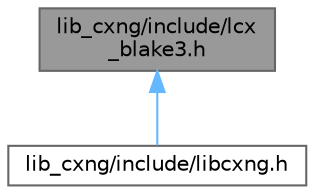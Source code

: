 digraph "lib_cxng/include/lcx_blake3.h"
{
 // LATEX_PDF_SIZE
  bgcolor="transparent";
  edge [fontname=Helvetica,fontsize=10,labelfontname=Helvetica,labelfontsize=10];
  node [fontname=Helvetica,fontsize=10,shape=box,height=0.2,width=0.4];
  Node1 [label="lib_cxng/include/lcx\l_blake3.h",height=0.2,width=0.4,color="gray40", fillcolor="grey60", style="filled", fontcolor="black",tooltip="BLAKE3 hash function."];
  Node1 -> Node2 [dir="back",color="steelblue1",style="solid"];
  Node2 [label="lib_cxng/include/libcxng.h",height=0.2,width=0.4,color="grey40", fillcolor="white", style="filled",URL="$libcxng_8h.html",tooltip="Include cryptography files."];
}
